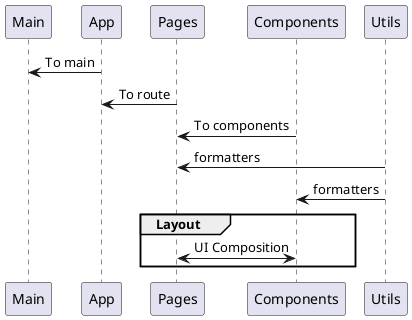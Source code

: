 @startuml sequence

participant Main as Main
participant App as App
participant Pages as Pages
participant Components as Components
participant Utils as Utils

App -> Main : To main 
Pages -> App : To route
Components -> Pages : To components
Utils -> Pages : formatters
Utils -> Components : formatters

group Layout
  Pages <-> Components : UI Composition
end

@enduml